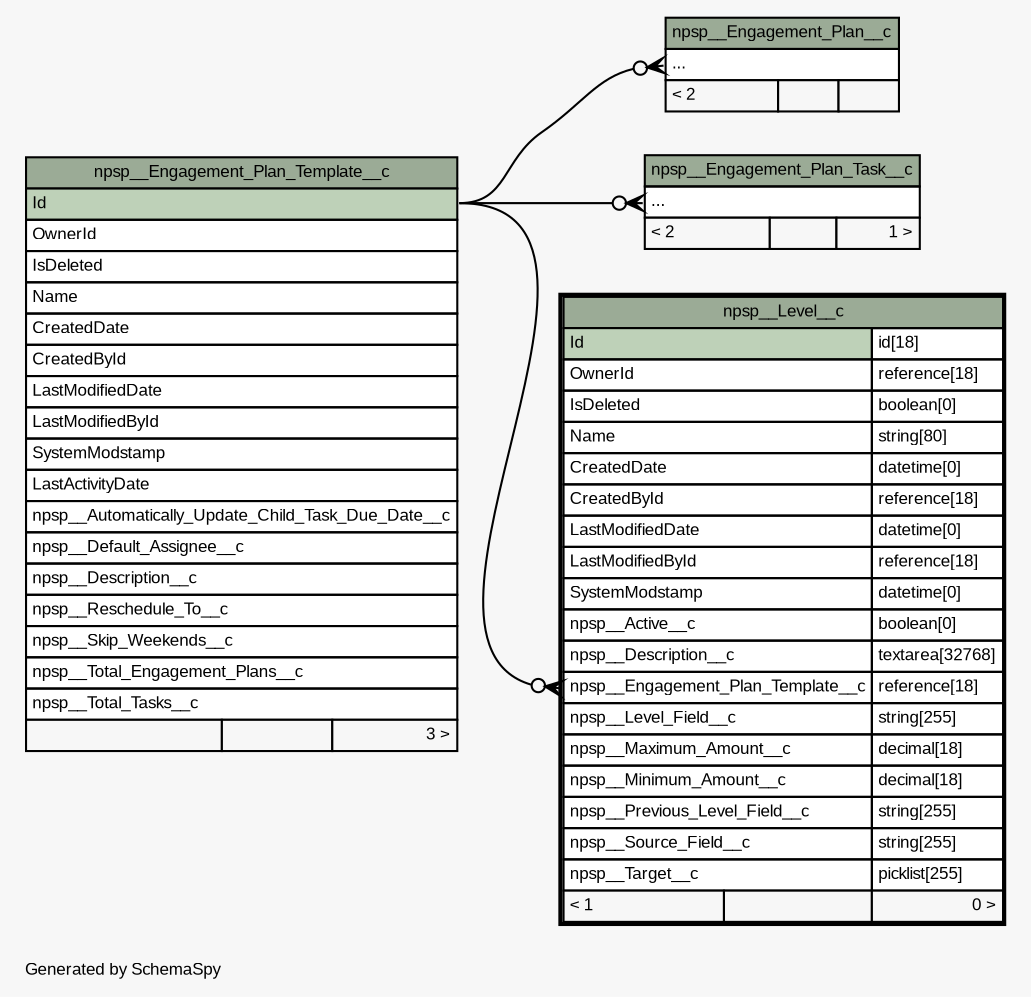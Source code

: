 // dot 2.40.1 on Mac OS X 10.12.6
// SchemaSpy rev 590
digraph "twoDegreesRelationshipsDiagram" {
  graph [
    rankdir="RL"
    bgcolor="#f7f7f7"
    label="\nGenerated by SchemaSpy"
    labeljust="l"
    nodesep="0.18"
    ranksep="0.46"
    fontname="Arial"
    fontsize="8"
  ];
  node [
    fontname="Arial"
    fontsize="8"
    shape="plaintext"
  ];
  edge [
    arrowsize="0.8"
  ];
  "npsp__Engagement_Plan__c":"elipses":w -> "npsp__Engagement_Plan_Template__c":"Id":e [arrowhead=none dir=back arrowtail=crowodot];
  "npsp__Engagement_Plan_Task__c":"elipses":w -> "npsp__Engagement_Plan_Template__c":"Id":e [arrowhead=none dir=back arrowtail=crowodot];
  "npsp__Level__c":"npsp__Engagement_Plan_Template__c":w -> "npsp__Engagement_Plan_Template__c":"Id":e [arrowhead=none dir=back arrowtail=crowodot];
  "npsp__Engagement_Plan__c" [
    label=<
    <TABLE BORDER="0" CELLBORDER="1" CELLSPACING="0" BGCOLOR="#ffffff">
      <TR><TD COLSPAN="3" BGCOLOR="#9bab96" ALIGN="CENTER">npsp__Engagement_Plan__c</TD></TR>
      <TR><TD PORT="elipses" COLSPAN="3" ALIGN="LEFT">...</TD></TR>
      <TR><TD ALIGN="LEFT" BGCOLOR="#f7f7f7">&lt; 2</TD><TD ALIGN="RIGHT" BGCOLOR="#f7f7f7">  </TD><TD ALIGN="RIGHT" BGCOLOR="#f7f7f7">  </TD></TR>
    </TABLE>>
    URL="npsp__Engagement_Plan__c.html"
    tooltip="npsp__Engagement_Plan__c"
  ];
  "npsp__Engagement_Plan_Task__c" [
    label=<
    <TABLE BORDER="0" CELLBORDER="1" CELLSPACING="0" BGCOLOR="#ffffff">
      <TR><TD COLSPAN="3" BGCOLOR="#9bab96" ALIGN="CENTER">npsp__Engagement_Plan_Task__c</TD></TR>
      <TR><TD PORT="elipses" COLSPAN="3" ALIGN="LEFT">...</TD></TR>
      <TR><TD ALIGN="LEFT" BGCOLOR="#f7f7f7">&lt; 2</TD><TD ALIGN="RIGHT" BGCOLOR="#f7f7f7">  </TD><TD ALIGN="RIGHT" BGCOLOR="#f7f7f7">1 &gt;</TD></TR>
    </TABLE>>
    URL="npsp__Engagement_Plan_Task__c.html"
    tooltip="npsp__Engagement_Plan_Task__c"
  ];
  "npsp__Engagement_Plan_Template__c" [
    label=<
    <TABLE BORDER="0" CELLBORDER="1" CELLSPACING="0" BGCOLOR="#ffffff">
      <TR><TD COLSPAN="3" BGCOLOR="#9bab96" ALIGN="CENTER">npsp__Engagement_Plan_Template__c</TD></TR>
      <TR><TD PORT="Id" COLSPAN="3" BGCOLOR="#bed1b8" ALIGN="LEFT">Id</TD></TR>
      <TR><TD PORT="OwnerId" COLSPAN="3" ALIGN="LEFT">OwnerId</TD></TR>
      <TR><TD PORT="IsDeleted" COLSPAN="3" ALIGN="LEFT">IsDeleted</TD></TR>
      <TR><TD PORT="Name" COLSPAN="3" ALIGN="LEFT">Name</TD></TR>
      <TR><TD PORT="CreatedDate" COLSPAN="3" ALIGN="LEFT">CreatedDate</TD></TR>
      <TR><TD PORT="CreatedById" COLSPAN="3" ALIGN="LEFT">CreatedById</TD></TR>
      <TR><TD PORT="LastModifiedDate" COLSPAN="3" ALIGN="LEFT">LastModifiedDate</TD></TR>
      <TR><TD PORT="LastModifiedById" COLSPAN="3" ALIGN="LEFT">LastModifiedById</TD></TR>
      <TR><TD PORT="SystemModstamp" COLSPAN="3" ALIGN="LEFT">SystemModstamp</TD></TR>
      <TR><TD PORT="LastActivityDate" COLSPAN="3" ALIGN="LEFT">LastActivityDate</TD></TR>
      <TR><TD PORT="npsp__Automatically_Update_Child_Task_Due_Date__c" COLSPAN="3" ALIGN="LEFT">npsp__Automatically_Update_Child_Task_Due_Date__c</TD></TR>
      <TR><TD PORT="npsp__Default_Assignee__c" COLSPAN="3" ALIGN="LEFT">npsp__Default_Assignee__c</TD></TR>
      <TR><TD PORT="npsp__Description__c" COLSPAN="3" ALIGN="LEFT">npsp__Description__c</TD></TR>
      <TR><TD PORT="npsp__Reschedule_To__c" COLSPAN="3" ALIGN="LEFT">npsp__Reschedule_To__c</TD></TR>
      <TR><TD PORT="npsp__Skip_Weekends__c" COLSPAN="3" ALIGN="LEFT">npsp__Skip_Weekends__c</TD></TR>
      <TR><TD PORT="npsp__Total_Engagement_Plans__c" COLSPAN="3" ALIGN="LEFT">npsp__Total_Engagement_Plans__c</TD></TR>
      <TR><TD PORT="npsp__Total_Tasks__c" COLSPAN="3" ALIGN="LEFT">npsp__Total_Tasks__c</TD></TR>
      <TR><TD ALIGN="LEFT" BGCOLOR="#f7f7f7">  </TD><TD ALIGN="RIGHT" BGCOLOR="#f7f7f7">  </TD><TD ALIGN="RIGHT" BGCOLOR="#f7f7f7">3 &gt;</TD></TR>
    </TABLE>>
    URL="npsp__Engagement_Plan_Template__c.html"
    tooltip="npsp__Engagement_Plan_Template__c"
  ];
  "npsp__Level__c" [
    label=<
    <TABLE BORDER="2" CELLBORDER="1" CELLSPACING="0" BGCOLOR="#ffffff">
      <TR><TD COLSPAN="3" BGCOLOR="#9bab96" ALIGN="CENTER">npsp__Level__c</TD></TR>
      <TR><TD PORT="Id" COLSPAN="2" BGCOLOR="#bed1b8" ALIGN="LEFT">Id</TD><TD PORT="Id.type" ALIGN="LEFT">id[18]</TD></TR>
      <TR><TD PORT="OwnerId" COLSPAN="2" ALIGN="LEFT">OwnerId</TD><TD PORT="OwnerId.type" ALIGN="LEFT">reference[18]</TD></TR>
      <TR><TD PORT="IsDeleted" COLSPAN="2" ALIGN="LEFT">IsDeleted</TD><TD PORT="IsDeleted.type" ALIGN="LEFT">boolean[0]</TD></TR>
      <TR><TD PORT="Name" COLSPAN="2" ALIGN="LEFT">Name</TD><TD PORT="Name.type" ALIGN="LEFT">string[80]</TD></TR>
      <TR><TD PORT="CreatedDate" COLSPAN="2" ALIGN="LEFT">CreatedDate</TD><TD PORT="CreatedDate.type" ALIGN="LEFT">datetime[0]</TD></TR>
      <TR><TD PORT="CreatedById" COLSPAN="2" ALIGN="LEFT">CreatedById</TD><TD PORT="CreatedById.type" ALIGN="LEFT">reference[18]</TD></TR>
      <TR><TD PORT="LastModifiedDate" COLSPAN="2" ALIGN="LEFT">LastModifiedDate</TD><TD PORT="LastModifiedDate.type" ALIGN="LEFT">datetime[0]</TD></TR>
      <TR><TD PORT="LastModifiedById" COLSPAN="2" ALIGN="LEFT">LastModifiedById</TD><TD PORT="LastModifiedById.type" ALIGN="LEFT">reference[18]</TD></TR>
      <TR><TD PORT="SystemModstamp" COLSPAN="2" ALIGN="LEFT">SystemModstamp</TD><TD PORT="SystemModstamp.type" ALIGN="LEFT">datetime[0]</TD></TR>
      <TR><TD PORT="npsp__Active__c" COLSPAN="2" ALIGN="LEFT">npsp__Active__c</TD><TD PORT="npsp__Active__c.type" ALIGN="LEFT">boolean[0]</TD></TR>
      <TR><TD PORT="npsp__Description__c" COLSPAN="2" ALIGN="LEFT">npsp__Description__c</TD><TD PORT="npsp__Description__c.type" ALIGN="LEFT">textarea[32768]</TD></TR>
      <TR><TD PORT="npsp__Engagement_Plan_Template__c" COLSPAN="2" ALIGN="LEFT">npsp__Engagement_Plan_Template__c</TD><TD PORT="npsp__Engagement_Plan_Template__c.type" ALIGN="LEFT">reference[18]</TD></TR>
      <TR><TD PORT="npsp__Level_Field__c" COLSPAN="2" ALIGN="LEFT">npsp__Level_Field__c</TD><TD PORT="npsp__Level_Field__c.type" ALIGN="LEFT">string[255]</TD></TR>
      <TR><TD PORT="npsp__Maximum_Amount__c" COLSPAN="2" ALIGN="LEFT">npsp__Maximum_Amount__c</TD><TD PORT="npsp__Maximum_Amount__c.type" ALIGN="LEFT">decimal[18]</TD></TR>
      <TR><TD PORT="npsp__Minimum_Amount__c" COLSPAN="2" ALIGN="LEFT">npsp__Minimum_Amount__c</TD><TD PORT="npsp__Minimum_Amount__c.type" ALIGN="LEFT">decimal[18]</TD></TR>
      <TR><TD PORT="npsp__Previous_Level_Field__c" COLSPAN="2" ALIGN="LEFT">npsp__Previous_Level_Field__c</TD><TD PORT="npsp__Previous_Level_Field__c.type" ALIGN="LEFT">string[255]</TD></TR>
      <TR><TD PORT="npsp__Source_Field__c" COLSPAN="2" ALIGN="LEFT">npsp__Source_Field__c</TD><TD PORT="npsp__Source_Field__c.type" ALIGN="LEFT">string[255]</TD></TR>
      <TR><TD PORT="npsp__Target__c" COLSPAN="2" ALIGN="LEFT">npsp__Target__c</TD><TD PORT="npsp__Target__c.type" ALIGN="LEFT">picklist[255]</TD></TR>
      <TR><TD ALIGN="LEFT" BGCOLOR="#f7f7f7">&lt; 1</TD><TD ALIGN="RIGHT" BGCOLOR="#f7f7f7">  </TD><TD ALIGN="RIGHT" BGCOLOR="#f7f7f7">0 &gt;</TD></TR>
    </TABLE>>
    URL="npsp__Level__c.html"
    tooltip="npsp__Level__c"
  ];
}
